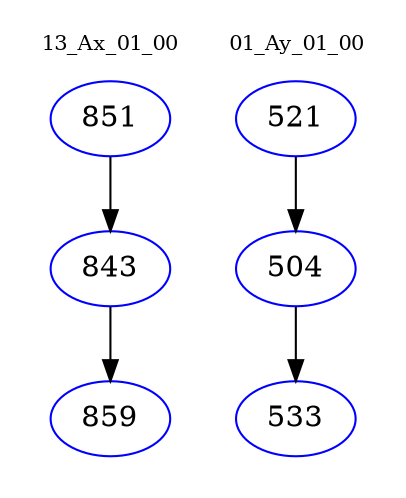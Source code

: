 digraph{
subgraph cluster_0 {
color = white
label = "13_Ax_01_00";
fontsize=10;
T0_851 [label="851", color="blue"]
T0_851 -> T0_843 [color="black"]
T0_843 [label="843", color="blue"]
T0_843 -> T0_859 [color="black"]
T0_859 [label="859", color="blue"]
}
subgraph cluster_1 {
color = white
label = "01_Ay_01_00";
fontsize=10;
T1_521 [label="521", color="blue"]
T1_521 -> T1_504 [color="black"]
T1_504 [label="504", color="blue"]
T1_504 -> T1_533 [color="black"]
T1_533 [label="533", color="blue"]
}
}
